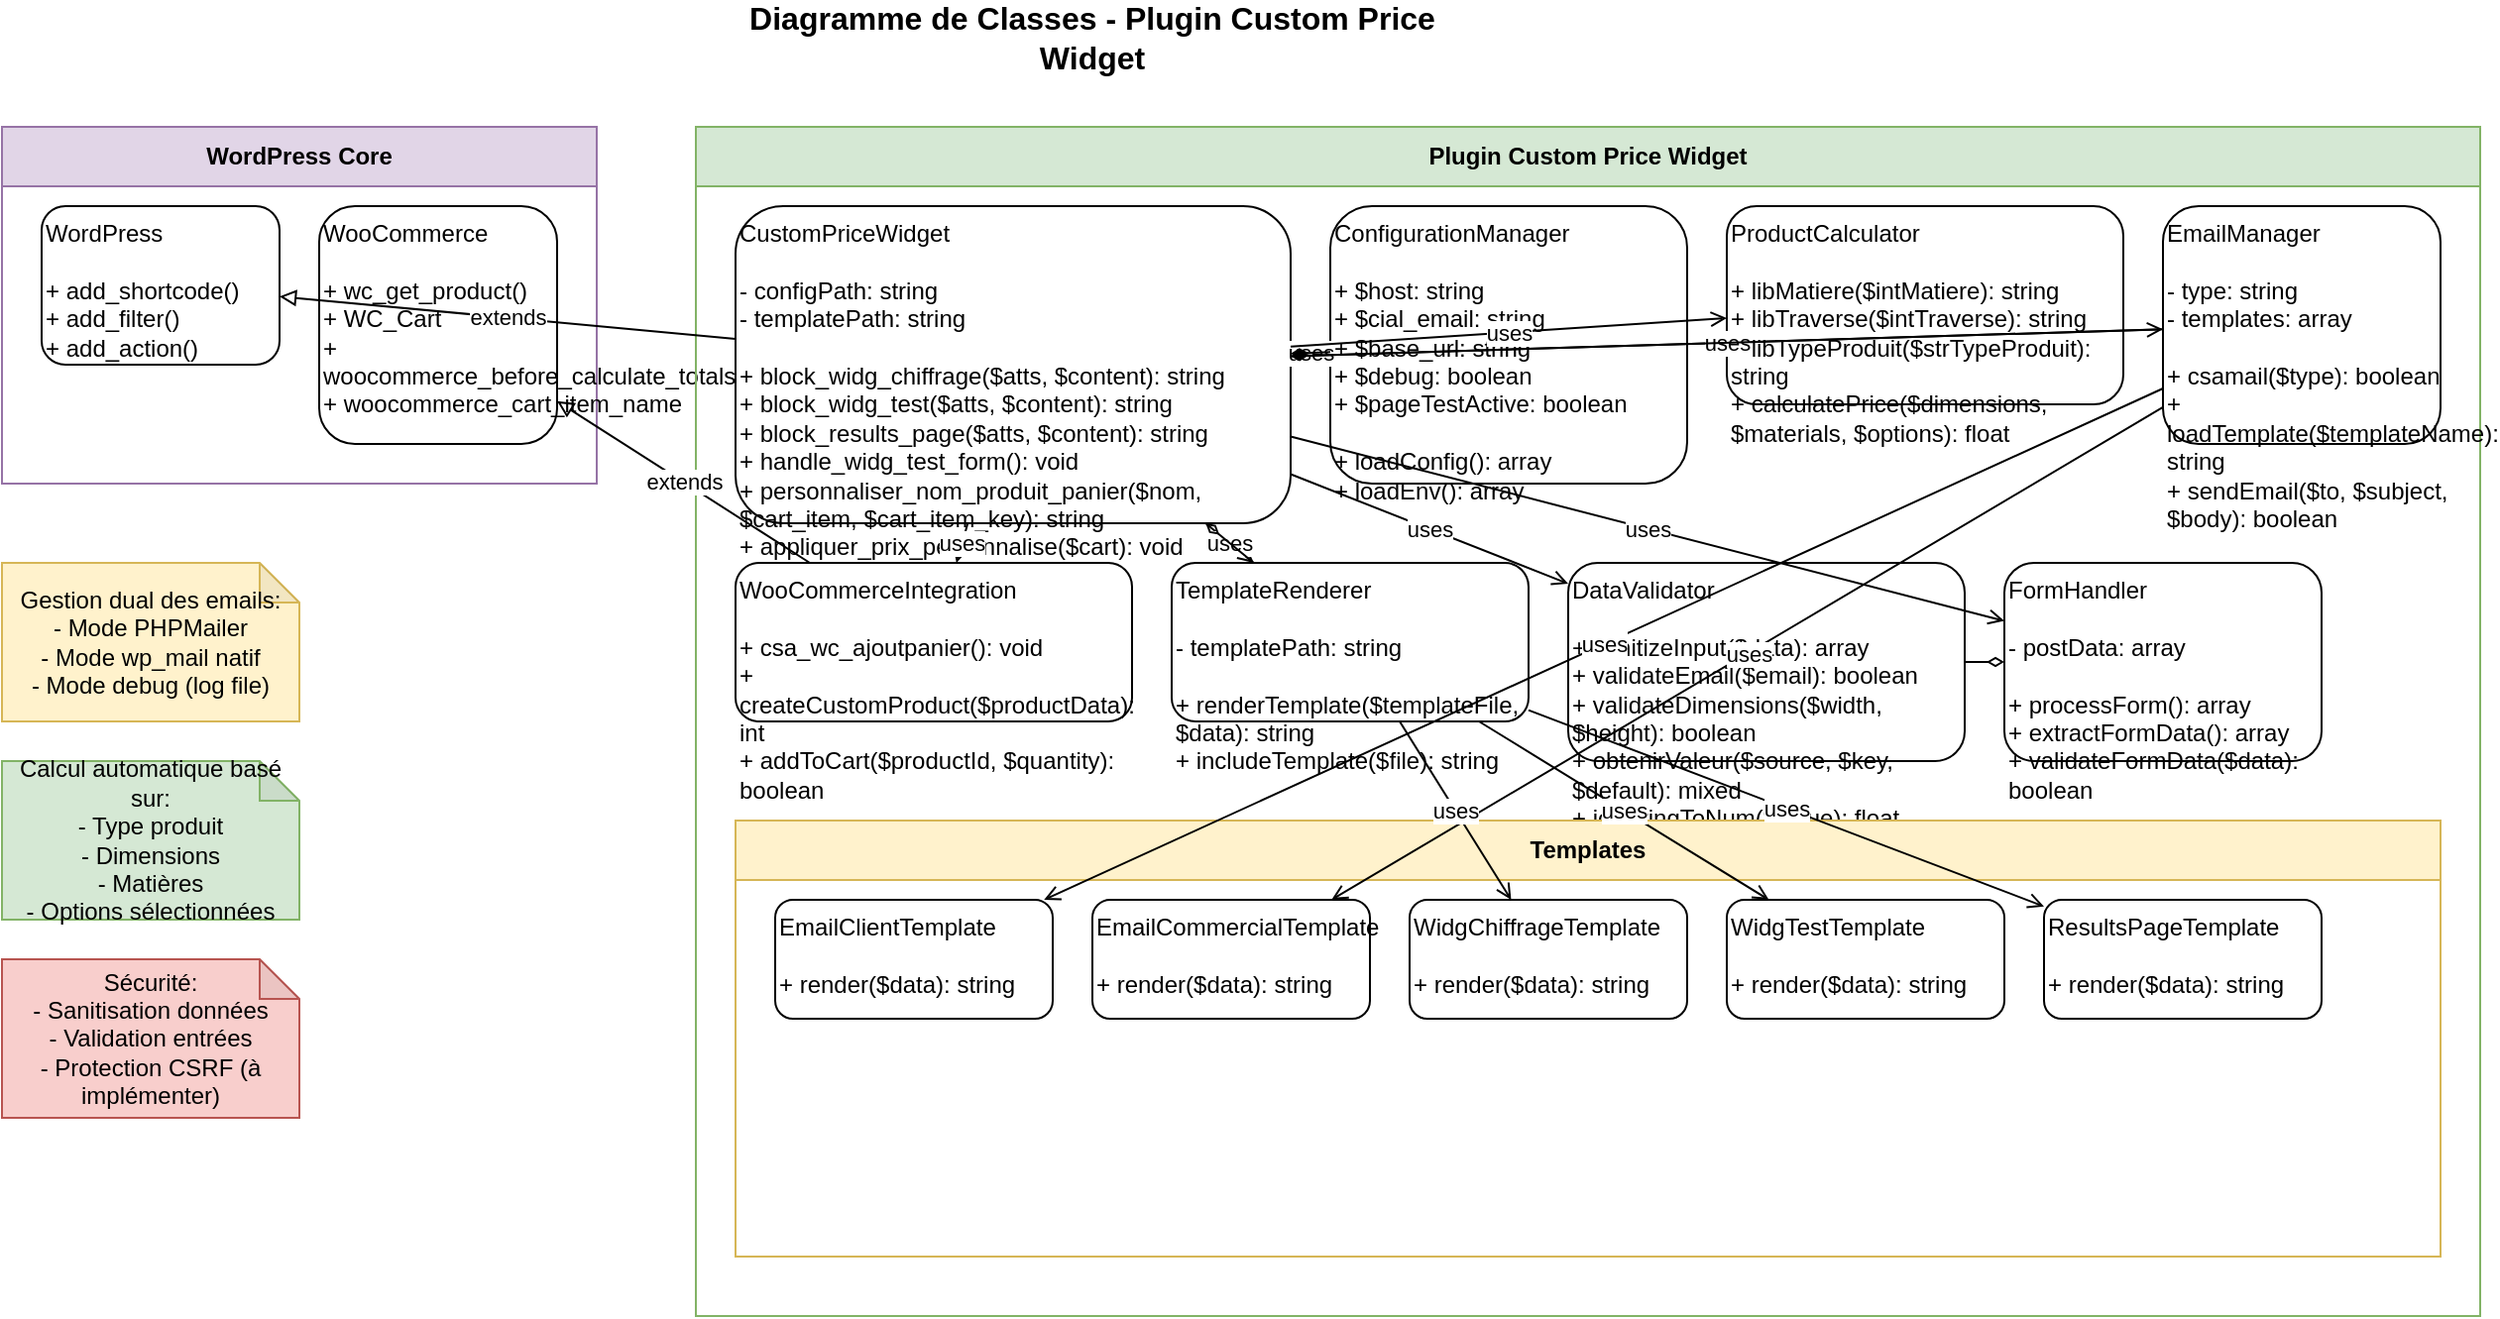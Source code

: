<mxfile version="22.1.16" type="device">
  <diagram name="Class Diagram" id="class-diagram">
    <mxGraphModel dx="1422" dy="754" grid="1" gridSize="10" guides="1" tooltips="1" connect="1" arrows="1" fold="1" page="1" pageScale="1" pageWidth="1400" pageHeight="1000" math="0" shadow="0">
      <root>
        <mxCell id="0" />
        <mxCell id="1" parent="0" />
        
        <!-- Title -->
        <mxCell id="title" value="Diagramme de Classes - Plugin Custom Price Widget" style="text;html=1;strokeColor=none;fillColor=none;align=center;verticalAlign=middle;whiteSpace=wrap;rounded=0;fontSize=16;fontStyle=1;" vertex="1" parent="1">
          <mxGeometry x="400" y="20" width="400" height="30" as="geometry" />
        </mxCell>
        
        <!-- WordPress Core Package -->
        <mxCell id="wpPackage" value="WordPress Core" style="swimlane;whiteSpace=wrap;html=1;fontSize=12;fontStyle=1;startSize=30;fillColor=#e1d5e7;strokeColor=#9673a6;" vertex="1" parent="1">
          <mxGeometry x="50" y="80" width="300" height="180" as="geometry" />
        </mxCell>
        
        <mxCell id="wpClass" value="WordPress&#xa;&#xa;+ add_shortcode()&#xa;+ add_filter()&#xa;+ add_action()" style="rounded=1;whiteSpace=wrap;html=1;align=left;verticalAlign=top;" vertex="1" parent="wpPackage">
          <mxGeometry x="20" y="40" width="120" height="80" as="geometry" />
        </mxCell>
        
        <mxCell id="wcClass" value="WooCommerce&#xa;&#xa;+ wc_get_product()&#xa;+ WC_Cart&#xa;+ woocommerce_before_calculate_totals&#xa;+ woocommerce_cart_item_name" style="rounded=1;whiteSpace=wrap;html=1;align=left;verticalAlign=top;" vertex="1" parent="wpPackage">
          <mxGeometry x="160" y="40" width="120" height="120" as="geometry" />
        </mxCell>
        
        <!-- Plugin Package -->
        <mxCell id="pluginPackage" value="Plugin Custom Price Widget" style="swimlane;whiteSpace=wrap;html=1;fontSize=12;fontStyle=1;startSize=30;fillColor=#d5e8d4;strokeColor=#82b366;" vertex="1" parent="1">
          <mxGeometry x="400" y="80" width="900" height="600" as="geometry" />
        </mxCell>
        
        <!-- Main Plugin Class -->
        <mxCell id="mainClass" value="CustomPriceWidget&#xa;&#xa;- configPath: string&#xa;- templatePath: string&#xa;&#xa;+ block_widg_chiffrage($atts, $content): string&#xa;+ block_widg_test($atts, $content): string&#xa;+ block_results_page($atts, $content): string&#xa;+ handle_widg_test_form(): void&#xa;+ personnaliser_nom_produit_panier($nom, $cart_item, $cart_item_key): string&#xa;+ appliquer_prix_personnalise($cart): void" style="rounded=1;whiteSpace=wrap;html=1;align=left;verticalAlign=top;" vertex="1" parent="pluginPackage">
          <mxGeometry x="20" y="40" width="280" height="160" as="geometry" />
        </mxCell>
        
        <!-- Configuration Manager -->
        <mxCell id="configClass" value="ConfigurationManager&#xa;&#xa;+ $host: string&#xa;+ $cial_email: string&#xa;+ $base_url: string&#xa;+ $debug: boolean&#xa;+ $pageTestActive: boolean&#xa;&#xa;+ loadConfig(): array&#xa;+ loadEnv(): array" style="rounded=1;whiteSpace=wrap;html=1;align=left;verticalAlign=top;" vertex="1" parent="pluginPackage">
          <mxGeometry x="320" y="40" width="180" height="140" as="geometry" />
        </mxCell>
        
        <!-- Product Calculator -->
        <mxCell id="calculatorClass" value="ProductCalculator&#xa;&#xa;+ libMatiere($intMatiere): string&#xa;+ libTraverse($intTraverse): string&#xa;+ libTypeProduit($strTypeProduit): string&#xa;+ calculatePrice($dimensions, $materials, $options): float" style="rounded=1;whiteSpace=wrap;html=1;align=left;verticalAlign=top;" vertex="1" parent="pluginPackage">
          <mxGeometry x="520" y="40" width="200" height="100" as="geometry" />
        </mxCell>
        
        <!-- Email Manager -->
        <mxCell id="emailClass" value="EmailManager&#xa;&#xa;- type: string&#xa;- templates: array&#xa;&#xa;+ csamail($type): boolean&#xa;+ loadTemplate($templateName): string&#xa;+ sendEmail($to, $subject, $body): boolean" style="rounded=1;whiteSpace=wrap;html=1;align=left;verticalAlign=top;" vertex="1" parent="pluginPackage">
          <mxGeometry x="740" y="40" width="140" height="120" as="geometry" />
        </mxCell>
        
        <!-- WooCommerce Integration -->
        <mxCell id="wcIntegrationClass" value="WooCommerceIntegration&#xa;&#xa;+ csa_wc_ajoutpanier(): void&#xa;+ createCustomProduct($productData): int&#xa;+ addToCart($productId, $quantity): boolean" style="rounded=1;whiteSpace=wrap;html=1;align=left;verticalAlign=top;" vertex="1" parent="pluginPackage">
          <mxGeometry x="20" y="220" width="200" height="80" as="geometry" />
        </mxCell>
        
        <!-- Template Renderer -->
        <mxCell id="templateClass" value="TemplateRenderer&#xa;&#xa;- templatePath: string&#xa;&#xa;+ renderTemplate($templateFile, $data): string&#xa;+ includeTemplate($file): string" style="rounded=1;whiteSpace=wrap;html=1;align=left;verticalAlign=top;" vertex="1" parent="pluginPackage">
          <mxGeometry x="240" y="220" width="180" height="80" as="geometry" />
        </mxCell>
        
        <!-- Data Validator -->
        <mxCell id="validatorClass" value="DataValidator&#xa;&#xa;+ sanitizeInput($data): array&#xa;+ validateEmail($email): boolean&#xa;+ validateDimensions($width, $height): boolean&#xa;+ obtenirValeur($source, $key, $default): mixed&#xa;+ jotStringToNum($value): float" style="rounded=1;whiteSpace=wrap;html=1;align=left;verticalAlign=top;" vertex="1" parent="pluginPackage">
          <mxGeometry x="440" y="220" width="200" height="100" as="geometry" />
        </mxCell>
        
        <!-- Form Handler -->
        <mxCell id="formClass" value="FormHandler&#xa;&#xa;- postData: array&#xa;&#xa;+ processForm(): array&#xa;+ extractFormData(): array&#xa;+ validateFormData($data): boolean" style="rounded=1;whiteSpace=wrap;html=1;align=left;verticalAlign=top;" vertex="1" parent="pluginPackage">
          <mxGeometry x="660" y="220" width="160" height="100" as="geometry" />
        </mxCell>
        
        <!-- Templates Package -->
        <mxCell id="templatesPackage" value="Templates" style="swimlane;whiteSpace=wrap;html=1;fontSize=12;fontStyle=1;startSize=30;fillColor=#fff2cc;strokeColor=#d6b656;" vertex="1" parent="pluginPackage">
          <mxGeometry x="20" y="350" width="860" height="220" as="geometry" />
        </mxCell>
        
        <mxCell id="emailClientTemplate" value="EmailClientTemplate&#xa;&#xa;+ render($data): string" style="rounded=1;whiteSpace=wrap;html=1;align=left;verticalAlign=top;" vertex="1" parent="templatesPackage">
          <mxGeometry x="20" y="40" width="140" height="60" as="geometry" />
        </mxCell>
        
        <mxCell id="emailCommercialTemplate" value="EmailCommercialTemplate&#xa;&#xa;+ render($data): string" style="rounded=1;whiteSpace=wrap;html=1;align=left;verticalAlign=top;" vertex="1" parent="templatesPackage">
          <mxGeometry x="180" y="40" width="140" height="60" as="geometry" />
        </mxCell>
        
        <mxCell id="widgChiffrageTemplate" value="WidgChiffrageTemplate&#xa;&#xa;+ render($data): string" style="rounded=1;whiteSpace=wrap;html=1;align=left;verticalAlign=top;" vertex="1" parent="templatesPackage">
          <mxGeometry x="340" y="40" width="140" height="60" as="geometry" />
        </mxCell>
        
        <mxCell id="widgTestTemplate" value="WidgTestTemplate&#xa;&#xa;+ render($data): string" style="rounded=1;whiteSpace=wrap;html=1;align=left;verticalAlign=top;" vertex="1" parent="templatesPackage">
          <mxGeometry x="500" y="40" width="140" height="60" as="geometry" />
        </mxCell>
        
        <mxCell id="resultsPageTemplate" value="ResultsPageTemplate&#xa;&#xa;+ render($data): string" style="rounded=1;whiteSpace=wrap;html=1;align=left;verticalAlign=top;" vertex="1" parent="templatesPackage">
          <mxGeometry x="660" y="40" width="140" height="60" as="geometry" />
        </mxCell>
        
        <!-- Relations -->
        <!-- Main class uses other classes -->
        <mxCell id="rel1" value="uses" style="endArrow=open;endFill=1;html=1;rounded=0;" edge="1" parent="1" source="mainClass" target="configClass">
          <mxGeometry width="160" relative="1" as="geometry">
            <mxPoint x="700" y="200" as="sourcePoint" />
            <mxPoint x="720" y="200" as="targetPoint" />
          </mxGeometry>
        </mxCell>
        
        <mxCell id="rel2" value="uses" style="endArrow=open;endFill=1;html=1;rounded=0;" edge="1" parent="1" source="mainClass" target="calculatorClass">
          <mxGeometry width="160" relative="1" as="geometry">
            <mxPoint x="700" y="160" as="sourcePoint" />
            <mxPoint x="920" y="160" as="targetPoint" />
          </mxGeometry>
        </mxCell>
        
        <mxCell id="rel3" value="uses" style="endArrow=open;endFill=1;html=1;rounded=0;" edge="1" parent="1" source="mainClass" target="emailClass">
          <mxGeometry width="160" relative="1" as="geometry">
            <mxPoint x="700" y="140" as="sourcePoint" />
            <mxPoint x="1140" y="140" as="targetPoint" />
          </mxGeometry>
        </mxCell>
        
        <mxCell id="rel4" value="uses" style="endArrow=open;endFill=1;html=1;rounded=0;" edge="1" parent="1" source="mainClass" target="wcIntegrationClass">
          <mxGeometry width="160" relative="1" as="geometry">
            <mxPoint x="560" y="240" as="sourcePoint" />
            <mxPoint x="520" y="300" as="targetPoint" />
          </mxGeometry>
        </mxCell>
        
        <mxCell id="rel5" value="uses" style="endArrow=open;endFill=1;html=1;rounded=0;" edge="1" parent="1" source="mainClass" target="templateClass">
          <mxGeometry width="160" relative="1" as="geometry">
            <mxPoint x="560" y="240" as="sourcePoint" />
            <mxPoint x="730" y="300" as="targetPoint" />
          </mxGeometry>
        </mxCell>
        
        <mxCell id="rel6" value="uses" style="endArrow=open;endFill=1;html=1;rounded=0;" edge="1" parent="1" source="mainClass" target="validatorClass">
          <mxGeometry width="160" relative="1" as="geometry">
            <mxPoint x="700" y="240" as="sourcePoint" />
            <mxPoint x="840" y="320" as="targetPoint" />
          </mxGeometry>
        </mxCell>
        
        <mxCell id="rel7" value="uses" style="endArrow=open;endFill=1;html=1;rounded=0;" edge="1" parent="1" source="mainClass" target="formClass">
          <mxGeometry width="160" relative="1" as="geometry">
            <mxPoint x="700" y="240" as="sourcePoint" />
            <mxPoint x="1060" y="320" as="targetPoint" />
          </mxGeometry>
        </mxCell>
        
        <!-- Email Manager uses templates -->
        <mxCell id="rel8" value="uses" style="endArrow=open;endFill=1;html=1;rounded=0;" edge="1" parent="1" source="emailClass" target="emailClientTemplate">
          <mxGeometry width="160" relative="1" as="geometry">
            <mxPoint x="1140" y="200" as="sourcePoint" />
            <mxPoint x="490" y="470" as="targetPoint" />
          </mxGeometry>
        </mxCell>
        
        <mxCell id="rel9" value="uses" style="endArrow=open;endFill=1;html=1;rounded=0;" edge="1" parent="1" source="emailClass" target="emailCommercialTemplate">
          <mxGeometry width="160" relative="1" as="geometry">
            <mxPoint x="1140" y="200" as="sourcePoint" />
            <mxPoint x="650" y="470" as="targetPoint" />
          </mxGeometry>
        </mxCell>
        
        <!-- Template Renderer uses templates -->
        <mxCell id="rel10" value="uses" style="endArrow=open;endFill=1;html=1;rounded=0;" edge="1" parent="1" source="templateClass" target="widgChiffrageTemplate">
          <mxGeometry width="160" relative="1" as="geometry">
            <mxPoint x="730" y="340" as="sourcePoint" />
            <mxPoint x="810" y="470" as="targetPoint" />
          </mxGeometry>
        </mxCell>
        
        <mxCell id="rel11" value="uses" style="endArrow=open;endFill=1;html=1;rounded=0;" edge="1" parent="1" source="templateClass" target="widgTestTemplate">
          <mxGeometry width="160" relative="1" as="geometry">
            <mxPoint x="730" y="340" as="sourcePoint" />
            <mxPoint x="970" y="470" as="targetPoint" />
          </mxGeometry>
        </mxCell>
        
        <mxCell id="rel12" value="uses" style="endArrow=open;endFill=1;html=1;rounded=0;" edge="1" parent="1" source="templateClass" target="resultsPageTemplate">
          <mxGeometry width="160" relative="1" as="geometry">
            <mxPoint x="730" y="340" as="sourcePoint" />
            <mxPoint x="1130" y="470" as="targetPoint" />
          </mxGeometry>
        </mxCell>
        
        <!-- WooCommerce Integration extends WooCommerce -->
        <mxCell id="rel13" value="extends" style="endArrow=block;endFill=0;html=1;rounded=0;" edge="1" parent="1" source="wcIntegrationClass" target="wcClass">
          <mxGeometry width="160" relative="1" as="geometry">
            <mxPoint x="420" y="340" as="sourcePoint" />
            <mxPoint x="270" y="180" as="targetPoint" />
          </mxGeometry>
        </mxCell>
        
        <!-- Main class extends WordPress -->
        <mxCell id="rel14" value="extends" style="endArrow=block;endFill=0;html=1;rounded=0;" edge="1" parent="1" source="mainClass" target="wpClass">
          <mxGeometry width="160" relative="1" as="geometry">
            <mxPoint x="420" y="160" as="sourcePoint" />
            <mxPoint x="170" y="160" as="targetPoint" />
          </mxGeometry>
        </mxCell>
        
        <!-- Composition relationships -->
        <mxCell id="rel15" value="" style="endArrow=diamondThin;endFill=1;html=1;rounded=0;" edge="1" parent="1" source="configClass" target="mainClass">
          <mxGeometry width="160" relative="1" as="geometry">
            <mxPoint x="720" y="140" as="sourcePoint" />
            <mxPoint x="700" y="140" as="targetPoint" />
          </mxGeometry>
        </mxCell>
        
        <mxCell id="rel16" value="" style="endArrow=diamondThin;endFill=1;html=1;rounded=0;" edge="1" parent="1" source="emailClass" target="mainClass">
          <mxGeometry width="160" relative="1" as="geometry">
            <mxPoint x="1140" y="120" as="sourcePoint" />
            <mxPoint x="700" y="120" as="targetPoint" />
          </mxGeometry>
        </mxCell>
        
        <!-- Aggregation relationships -->
        <mxCell id="rel17" value="" style="endArrow=diamondThin;endFill=0;html=1;rounded=0;" edge="1" parent="1" source="templateClass" target="mainClass">
          <mxGeometry width="160" relative="1" as="geometry">
            <mxPoint x="640" y="300" as="sourcePoint" />
            <mxPoint x="560" y="240" as="targetPoint" />
          </mxGeometry>
        </mxCell>
        
        <mxCell id="rel18" value="" style="endArrow=diamondThin;endFill=0;html=1;rounded=0;" edge="1" parent="1" source="validatorClass" target="formClass">
          <mxGeometry width="160" relative="1" as="geometry">
            <mxPoint x="840" y="320" as="sourcePoint" />
            <mxPoint x="1060" y="320" as="targetPoint" />
          </mxGeometry>
        </mxCell>
        
        <!-- Notes -->
        <mxCell id="note1" value="Gestion dual des emails:&#xa;- Mode PHPMailer&#xa;- Mode wp_mail natif&#xa;- Mode debug (log file)" style="shape=note;whiteSpace=wrap;html=1;backgroundTip=1;darkOpacity=0.05;size=20;fillColor=#fff2cc;strokeColor=#d6b656;" vertex="1" parent="1">
          <mxGeometry x="50" y="300" width="150" height="80" as="geometry" />
        </mxCell>
        
        <mxCell id="note2" value="Calcul automatique basé sur:&#xa;- Type produit&#xa;- Dimensions&#xa;- Matières&#xa;- Options sélectionnées" style="shape=note;whiteSpace=wrap;html=1;backgroundTip=1;darkOpacity=0.05;size=20;fillColor=#d5e8d4;strokeColor=#82b366;" vertex="1" parent="1">
          <mxGeometry x="50" y="400" width="150" height="80" as="geometry" />
        </mxCell>
        
        <mxCell id="note3" value="Sécurité:&#xa;- Sanitisation données&#xa;- Validation entrées&#xa;- Protection CSRF (à implémenter)" style="shape=note;whiteSpace=wrap;html=1;backgroundTip=1;darkOpacity=0.05;size=20;fillColor=#f8cecc;strokeColor=#b85450;" vertex="1" parent="1">
          <mxGeometry x="50" y="500" width="150" height="80" as="geometry" />
        </mxCell>
        
      </root>
    </mxGraphModel>
  </diagram>
</mxfile>
